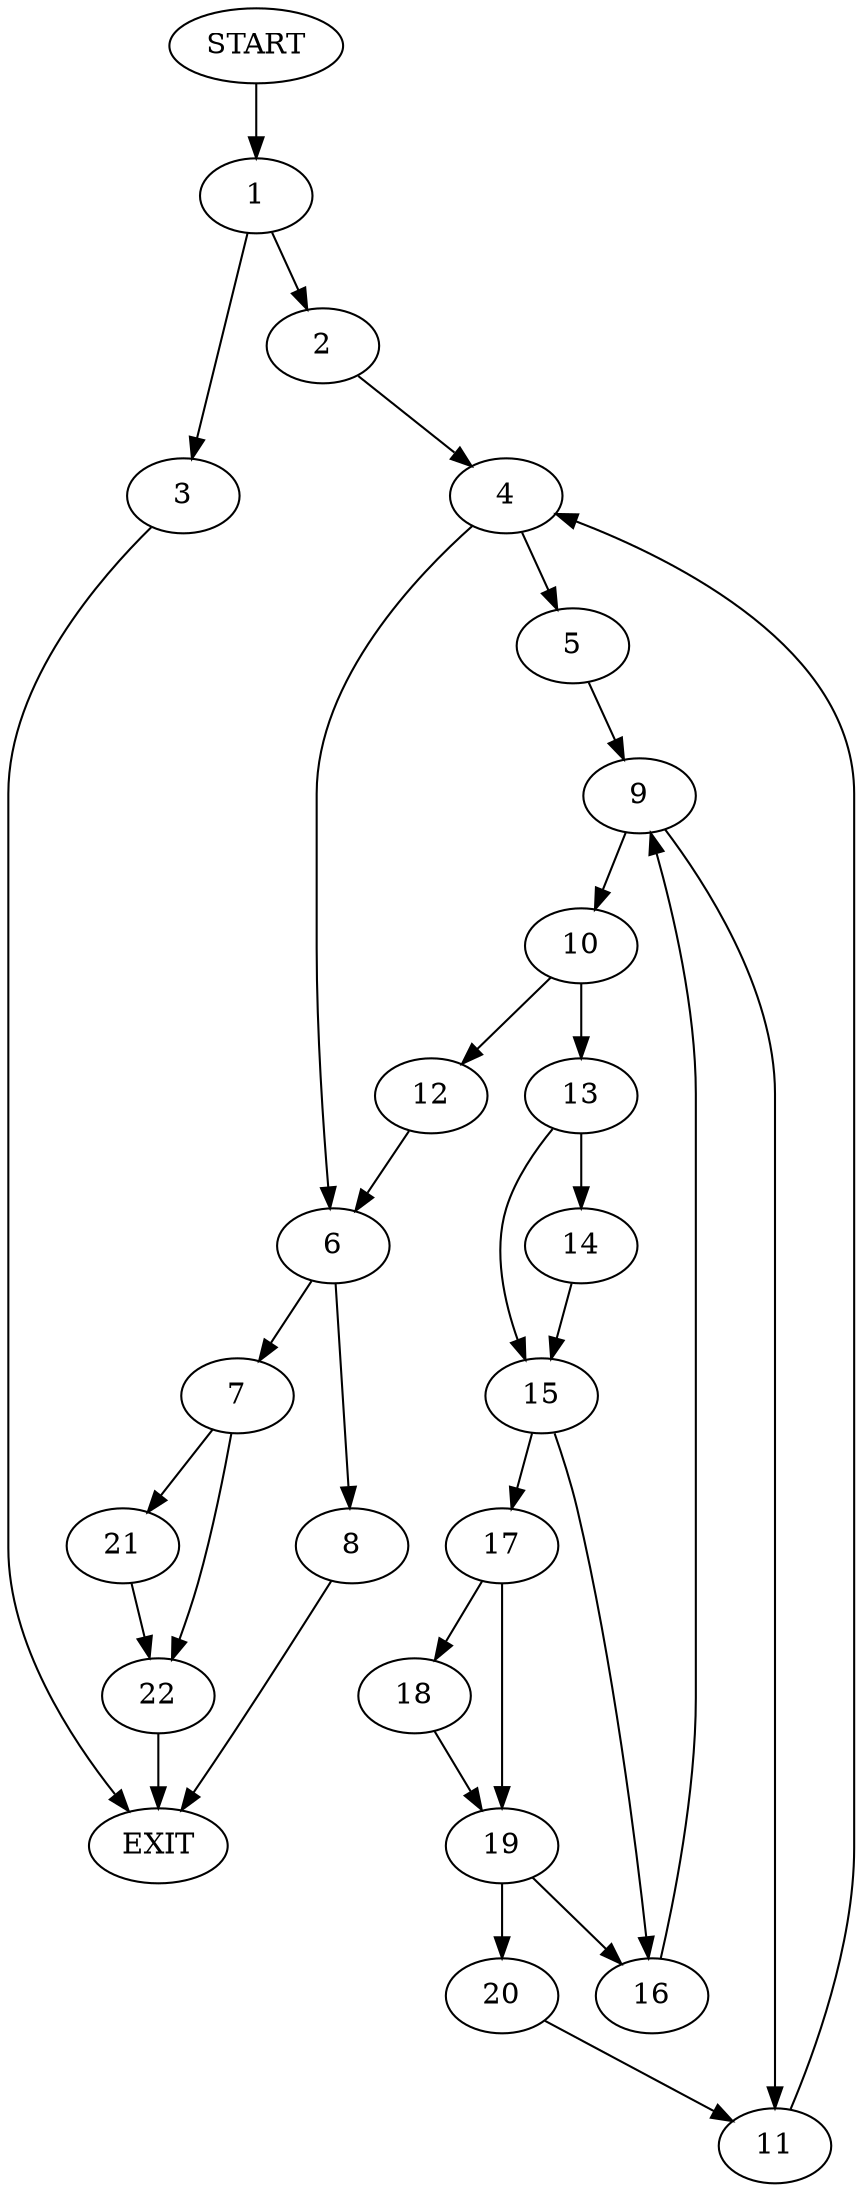digraph {
0 [label="START"]
23 [label="EXIT"]
0 -> 1
1 -> 2
1 -> 3
2 -> 4
3 -> 23
4 -> 5
4 -> 6
6 -> 7
6 -> 8
5 -> 9
9 -> 10
9 -> 11
10 -> 12
10 -> 13
11 -> 4
12 -> 6
13 -> 14
13 -> 15
14 -> 15
15 -> 16
15 -> 17
17 -> 18
17 -> 19
16 -> 9
19 -> 20
19 -> 16
18 -> 19
20 -> 11
7 -> 21
7 -> 22
8 -> 23
22 -> 23
21 -> 22
}
